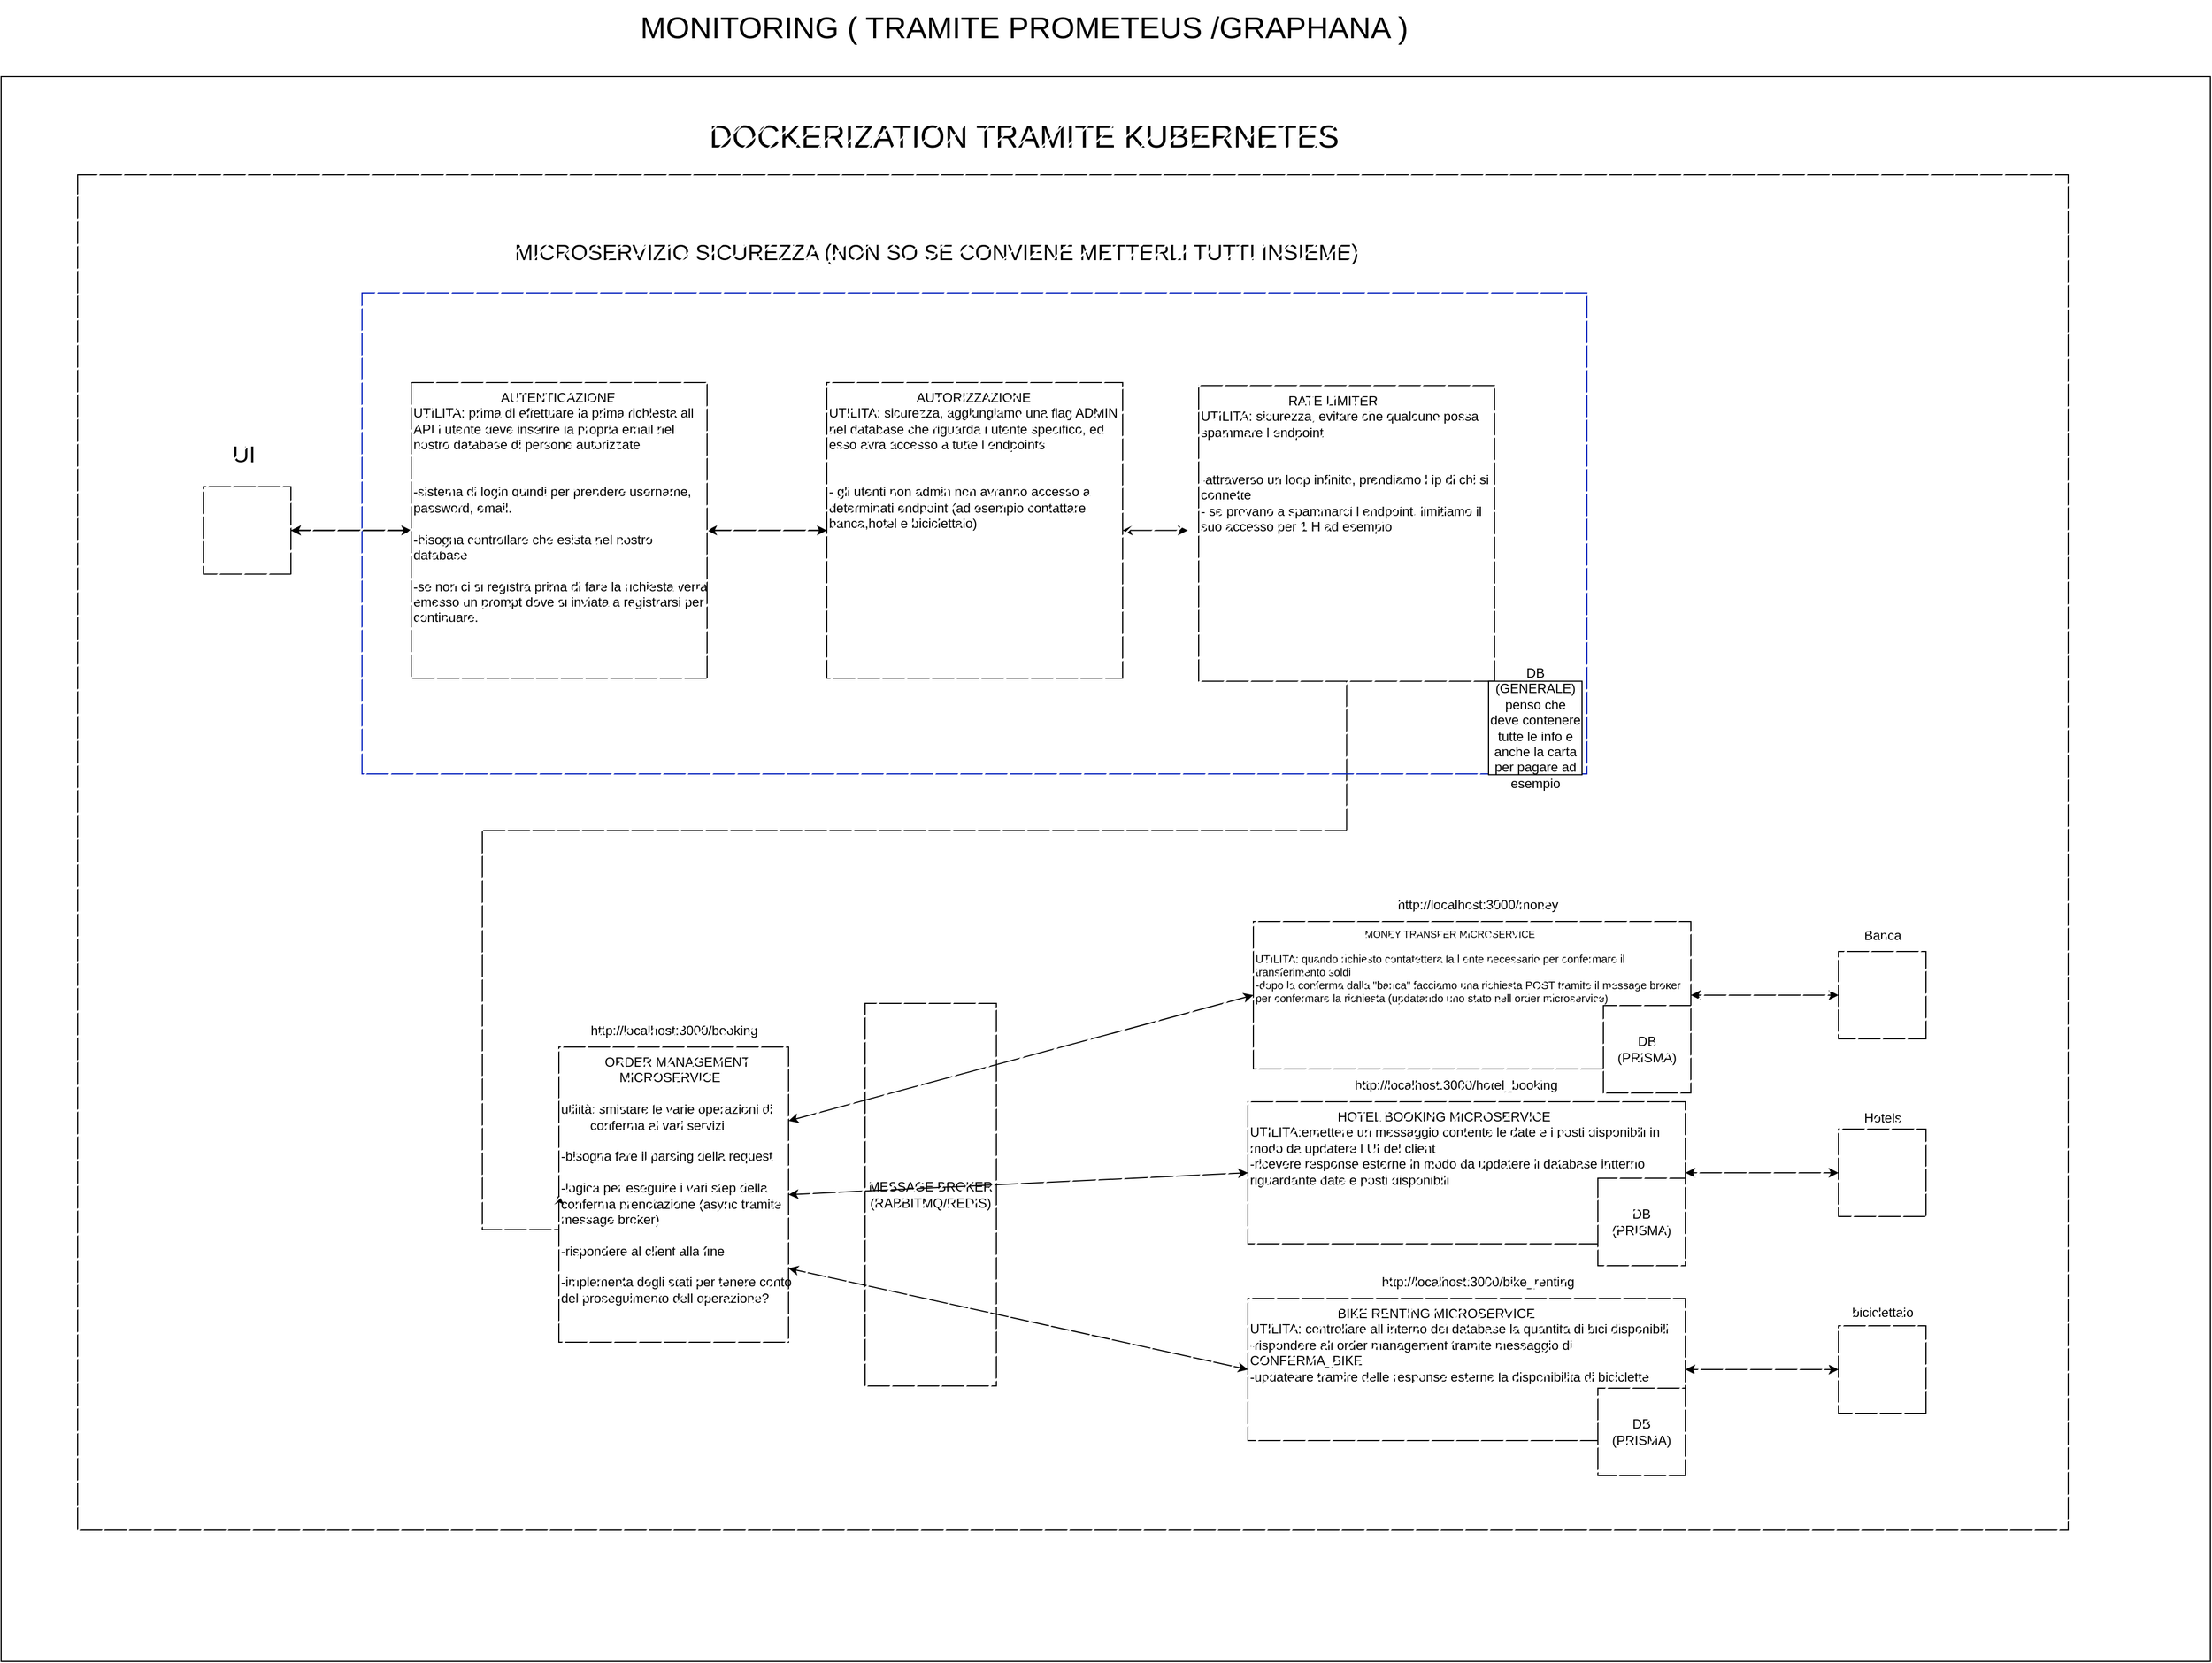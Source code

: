 <mxfile version="24.7.8">
  <diagram name="Page-1" id="74e2e168-ea6b-b213-b513-2b3c1d86103e">
    <mxGraphModel dx="2273" dy="2255" grid="1" gridSize="10" guides="1" tooltips="1" connect="1" arrows="1" fold="1" page="1" pageScale="1" pageWidth="1100" pageHeight="850" background="none" math="0" shadow="0">
      <root>
        <mxCell id="0" />
        <mxCell id="1" parent="0" />
        <mxCell id="Ij6sboBIPv4fEA-8CkXk-79" value="" style="edgeStyle=orthogonalEdgeStyle;rounded=0;orthogonalLoop=1;jettySize=auto;html=1;movable=0;resizable=0;rotatable=0;deletable=0;editable=0;locked=1;connectable=0;" parent="1" source="Ij6sboBIPv4fEA-8CkXk-1" target="Ij6sboBIPv4fEA-8CkXk-64" edge="1">
          <mxGeometry relative="1" as="geometry" />
        </mxCell>
        <mxCell id="Ij6sboBIPv4fEA-8CkXk-1" value="" style="whiteSpace=wrap;html=1;aspect=fixed;movable=0;resizable=0;rotatable=0;deletable=0;editable=0;locked=1;connectable=0;" parent="1" vertex="1">
          <mxGeometry x="255" y="-194.75" width="80" height="80" as="geometry" />
        </mxCell>
        <mxCell id="Ij6sboBIPv4fEA-8CkXk-2" value="&lt;font style=&quot;font-size: 21px;&quot;&gt;UI&amp;nbsp;&lt;/font&gt;" style="text;strokeColor=none;align=center;fillColor=none;html=1;verticalAlign=middle;whiteSpace=wrap;rounded=0;movable=0;resizable=0;rotatable=0;deletable=0;editable=0;locked=1;connectable=0;" parent="1" vertex="1">
          <mxGeometry x="265" y="-240" width="60" height="30" as="geometry" />
        </mxCell>
        <mxCell id="Ij6sboBIPv4fEA-8CkXk-5" value="&lt;span style=&quot;white-space: pre;&quot;&gt;&#x9;&lt;/span&gt;&amp;nbsp; &amp;nbsp; ORDER MANAGEMENT &lt;span style=&quot;white-space: pre;&quot;&gt;&#x9;&lt;span style=&quot;white-space: pre;&quot;&gt;&#x9;&lt;/span&gt;&lt;/span&gt;MICROSERVICE&lt;div&gt;&lt;br&gt;&lt;/div&gt;&lt;div&gt;utilità: smistare le varie operazioni di &lt;span style=&quot;white-space: pre;&quot;&gt;&#x9;&lt;/span&gt;conferma ai vari servizi&lt;br&gt;&lt;/div&gt;&lt;div&gt;&lt;br&gt;&lt;/div&gt;&lt;div&gt;-bisogna fare il parsing della request&lt;/div&gt;&lt;div&gt;&lt;br&gt;&lt;/div&gt;&lt;div&gt;-logica per eseguire i vari step della&amp;nbsp;&lt;/div&gt;&lt;div&gt;&lt;span style=&quot;background-color: initial;&quot;&gt;conferma prenotazione (async tramite message broker)&lt;/span&gt;&lt;br&gt;&lt;/div&gt;&lt;div&gt;&lt;br&gt;&lt;/div&gt;&lt;div&gt;-rispondere al client alla fine&lt;/div&gt;&lt;div&gt;&lt;br&gt;&lt;/div&gt;&lt;div&gt;-implementa degli stati per tenere conto del proseguimento dell operazione?&lt;/div&gt;&lt;div&gt;&lt;br&gt;&lt;/div&gt;&lt;div&gt;&lt;br&gt;&lt;/div&gt;&lt;div&gt;&lt;br&gt;&lt;/div&gt;" style="rounded=0;whiteSpace=wrap;html=1;verticalAlign=top;align=left;movable=0;resizable=0;rotatable=0;deletable=0;editable=0;locked=1;connectable=0;" parent="1" vertex="1">
          <mxGeometry x="580" y="318" width="210" height="270" as="geometry" />
        </mxCell>
        <mxCell id="Ij6sboBIPv4fEA-8CkXk-11" value="&lt;div&gt;&lt;span style=&quot;white-space: pre;&quot;&gt;&#x9;&lt;/span&gt;&lt;span style=&quot;white-space: pre;&quot;&gt;&#x9;&lt;/span&gt;&lt;span style=&quot;white-space: pre;&quot;&gt;&#x9;&lt;/span&gt;HOTEL BOOKING MICROSERVICE&lt;div&gt;UTILITA:emettere un messaggio contente le date e i posti disponibili in modo da updatere l UI del client&lt;/div&gt;&lt;div&gt;-ricevere response esterne in modo da updatere il database intterno riguardante date e posti disponibili&lt;/div&gt;&lt;div&gt;&lt;br&gt;&lt;/div&gt;&lt;/div&gt;" style="rounded=0;whiteSpace=wrap;html=1;verticalAlign=top;align=left;movable=0;resizable=0;rotatable=0;deletable=0;editable=0;locked=1;connectable=0;" parent="1" vertex="1">
          <mxGeometry x="1210" y="368" width="400" height="130" as="geometry" />
        </mxCell>
        <mxCell id="Ij6sboBIPv4fEA-8CkXk-12" value="&lt;span style=&quot;white-space: pre;&quot;&gt;&#x9;&lt;/span&gt;&lt;span style=&quot;white-space: pre;&quot;&gt;&#x9;&lt;/span&gt;&lt;span style=&quot;white-space: pre;&quot;&gt;&#x9;&lt;/span&gt;&lt;span style=&quot;white-space: pre;&quot;&gt;&#x9;&lt;/span&gt;&lt;span style=&quot;white-space: pre;&quot;&gt;&#x9;&lt;/span&gt;MONEY TRANSFER MICROSERVICE&lt;div&gt;&lt;br&gt;&lt;/div&gt;&lt;div style=&quot;font-size: 10px;&quot;&gt;UTILITA: quando richiesto contatettera la l ente necessario per confermare il transferimento soldi&lt;/div&gt;&lt;div style=&quot;font-size: 10px;&quot;&gt;-dopo la conferma dalla &quot;banca&quot; facciamo una richiesta POST tramite il message broker per confermare la richiesta (updatando uno stato nell order microservice)&lt;/div&gt;&lt;div style=&quot;font-size: 10px;&quot;&gt;&lt;br&gt;&lt;/div&gt;" style="rounded=0;whiteSpace=wrap;html=1;verticalAlign=top;align=left;fontSize=9;movable=0;resizable=0;rotatable=0;deletable=0;editable=0;locked=1;connectable=0;" parent="1" vertex="1">
          <mxGeometry x="1215" y="203" width="400" height="135" as="geometry" />
        </mxCell>
        <mxCell id="Ij6sboBIPv4fEA-8CkXk-20" value="MESSAGE BROKER&lt;div&gt;(RABBITMQ/REDIS)&lt;/div&gt;" style="rounded=0;whiteSpace=wrap;html=1;movable=0;resizable=0;rotatable=0;deletable=0;editable=0;locked=1;connectable=0;" parent="1" vertex="1">
          <mxGeometry x="860" y="278" width="120" height="350" as="geometry" />
        </mxCell>
        <mxCell id="Ij6sboBIPv4fEA-8CkXk-23" value="&lt;span style=&quot;text-wrap: wrap;&quot;&gt;http://localhost:3000/booking&lt;/span&gt;" style="text;html=1;align=center;verticalAlign=middle;resizable=0;points=[];autosize=1;strokeColor=none;fillColor=none;movable=0;rotatable=0;deletable=0;editable=0;locked=1;connectable=0;" parent="1" vertex="1">
          <mxGeometry x="595" y="288" width="180" height="30" as="geometry" />
        </mxCell>
        <mxCell id="Ij6sboBIPv4fEA-8CkXk-24" value="&lt;span style=&quot;text-wrap: wrap;&quot;&gt;http://localhost:3000/money&lt;/span&gt;" style="text;html=1;align=center;verticalAlign=middle;resizable=0;points=[];autosize=1;strokeColor=none;fillColor=none;movable=0;rotatable=0;deletable=0;editable=0;locked=1;connectable=0;" parent="1" vertex="1">
          <mxGeometry x="1335" y="173" width="170" height="30" as="geometry" />
        </mxCell>
        <mxCell id="Ij6sboBIPv4fEA-8CkXk-25" value="&lt;span style=&quot;text-wrap: wrap;&quot;&gt;http://localhost:3000/hotel_booking&lt;/span&gt;" style="text;html=1;align=center;verticalAlign=middle;resizable=0;points=[];autosize=1;strokeColor=none;fillColor=none;movable=0;rotatable=0;deletable=0;editable=0;locked=1;connectable=0;" parent="1" vertex="1">
          <mxGeometry x="1295" y="338" width="210" height="30" as="geometry" />
        </mxCell>
        <mxCell id="Ij6sboBIPv4fEA-8CkXk-27" value="&lt;span style=&quot;text-wrap: wrap;&quot;&gt;http://localhost:3000/bike_renting&lt;/span&gt;" style="text;html=1;align=center;verticalAlign=middle;resizable=0;points=[];autosize=1;strokeColor=none;fillColor=none;movable=0;rotatable=0;deletable=0;editable=0;locked=1;connectable=0;" parent="1" vertex="1">
          <mxGeometry x="1320" y="518" width="200" height="30" as="geometry" />
        </mxCell>
        <mxCell id="Ij6sboBIPv4fEA-8CkXk-35" value="&lt;span style=&quot;white-space: pre;&quot;&gt;&#x9;&lt;/span&gt;&lt;span style=&quot;white-space: pre;&quot;&gt;&#x9;&lt;/span&gt;&lt;span style=&quot;white-space: pre;&quot;&gt;&#x9;&lt;/span&gt;BIKE RENTING MICROSERVICE&lt;div&gt;UTILITA: controllare all interno del database la quantita di bici disponibili&lt;/div&gt;&lt;div&gt;-rispondere all order management tramite messaggio di CONFERMA_BIKE&lt;/div&gt;&lt;div&gt;-updateare tramire delle response esterne la disponibilita di biciclette&lt;/div&gt;&lt;div&gt;&lt;br&gt;&lt;/div&gt;" style="rounded=0;whiteSpace=wrap;html=1;verticalAlign=top;align=left;movable=0;resizable=0;rotatable=0;deletable=0;editable=0;locked=1;connectable=0;" parent="1" vertex="1">
          <mxGeometry x="1210" y="548" width="400" height="130" as="geometry" />
        </mxCell>
        <mxCell id="Ij6sboBIPv4fEA-8CkXk-39" value="" style="endArrow=classic;startArrow=classic;html=1;rounded=0;exitX=1;exitY=0.75;exitDx=0;exitDy=0;entryX=0;entryY=0.5;entryDx=0;entryDy=0;movable=0;resizable=0;rotatable=0;deletable=0;editable=0;locked=1;connectable=0;" parent="1" source="Ij6sboBIPv4fEA-8CkXk-5" target="Ij6sboBIPv4fEA-8CkXk-35" edge="1">
          <mxGeometry width="50" height="50" relative="1" as="geometry">
            <mxPoint x="790" y="494.44" as="sourcePoint" />
            <mxPoint x="1202.4" y="638" as="targetPoint" />
          </mxGeometry>
        </mxCell>
        <mxCell id="Ij6sboBIPv4fEA-8CkXk-44" value="" style="endArrow=classic;startArrow=classic;html=1;rounded=0;exitX=1;exitY=0.5;exitDx=0;exitDy=0;entryX=0;entryY=0.5;entryDx=0;entryDy=0;movable=0;resizable=0;rotatable=0;deletable=0;editable=0;locked=1;connectable=0;" parent="1" source="Ij6sboBIPv4fEA-8CkXk-5" target="Ij6sboBIPv4fEA-8CkXk-11" edge="1">
          <mxGeometry width="50" height="50" relative="1" as="geometry">
            <mxPoint x="1015" y="473" as="sourcePoint" />
            <mxPoint x="1065" y="423" as="targetPoint" />
          </mxGeometry>
        </mxCell>
        <mxCell id="Ij6sboBIPv4fEA-8CkXk-45" value="" style="endArrow=classic;startArrow=classic;html=1;rounded=0;exitX=1;exitY=0.25;exitDx=0;exitDy=0;entryX=0;entryY=0.5;entryDx=0;entryDy=0;movable=0;resizable=0;rotatable=0;deletable=0;editable=0;locked=1;connectable=0;" parent="1" source="Ij6sboBIPv4fEA-8CkXk-5" target="Ij6sboBIPv4fEA-8CkXk-12" edge="1">
          <mxGeometry width="50" height="50" relative="1" as="geometry">
            <mxPoint x="1010" y="333" as="sourcePoint" />
            <mxPoint x="1240" y="333" as="targetPoint" />
          </mxGeometry>
        </mxCell>
        <mxCell id="Ij6sboBIPv4fEA-8CkXk-50" value="" style="whiteSpace=wrap;html=1;aspect=fixed;movable=0;resizable=0;rotatable=0;deletable=0;editable=0;locked=1;connectable=0;" parent="1" vertex="1">
          <mxGeometry x="1750" y="230.5" width="80" height="80" as="geometry" />
        </mxCell>
        <mxCell id="Ij6sboBIPv4fEA-8CkXk-53" value="Banca&lt;div&gt;&lt;br&gt;&lt;/div&gt;" style="text;html=1;align=center;verticalAlign=middle;resizable=0;points=[];autosize=1;strokeColor=none;fillColor=none;movable=0;rotatable=0;deletable=0;editable=0;locked=1;connectable=0;" parent="1" vertex="1">
          <mxGeometry x="1760" y="203" width="60" height="40" as="geometry" />
        </mxCell>
        <mxCell id="Ij6sboBIPv4fEA-8CkXk-56" value="" style="whiteSpace=wrap;html=1;aspect=fixed;movable=0;resizable=0;rotatable=0;deletable=0;editable=0;locked=1;connectable=0;" parent="1" vertex="1">
          <mxGeometry x="1750" y="573" width="80" height="80" as="geometry" />
        </mxCell>
        <mxCell id="Ij6sboBIPv4fEA-8CkXk-58" value="" style="whiteSpace=wrap;html=1;aspect=fixed;movable=0;resizable=0;rotatable=0;deletable=0;editable=0;locked=1;connectable=0;" parent="1" vertex="1">
          <mxGeometry x="1750" y="393" width="80" height="80" as="geometry" />
        </mxCell>
        <mxCell id="Ij6sboBIPv4fEA-8CkXk-60" value="Hotels" style="text;html=1;align=center;verticalAlign=middle;resizable=0;points=[];autosize=1;strokeColor=none;fillColor=none;movable=0;rotatable=0;deletable=0;editable=0;locked=1;connectable=0;" parent="1" vertex="1">
          <mxGeometry x="1760" y="368" width="60" height="30" as="geometry" />
        </mxCell>
        <mxCell id="Ij6sboBIPv4fEA-8CkXk-78" value="" style="edgeStyle=orthogonalEdgeStyle;rounded=0;orthogonalLoop=1;jettySize=auto;html=1;movable=0;resizable=0;rotatable=0;deletable=0;editable=0;locked=1;connectable=0;" parent="1" source="Ij6sboBIPv4fEA-8CkXk-64" target="Ij6sboBIPv4fEA-8CkXk-1" edge="1">
          <mxGeometry relative="1" as="geometry" />
        </mxCell>
        <mxCell id="Ij6sboBIPv4fEA-8CkXk-80" value="" style="edgeStyle=orthogonalEdgeStyle;rounded=0;orthogonalLoop=1;jettySize=auto;html=1;movable=0;resizable=0;rotatable=0;deletable=0;editable=0;locked=1;connectable=0;" parent="1" source="Ij6sboBIPv4fEA-8CkXk-64" target="Ij6sboBIPv4fEA-8CkXk-1" edge="1">
          <mxGeometry relative="1" as="geometry" />
        </mxCell>
        <mxCell id="Ij6sboBIPv4fEA-8CkXk-81" value="" style="edgeStyle=orthogonalEdgeStyle;rounded=0;orthogonalLoop=1;jettySize=auto;html=1;movable=0;resizable=0;rotatable=0;deletable=0;editable=0;locked=1;connectable=0;" parent="1" source="Ij6sboBIPv4fEA-8CkXk-64" edge="1">
          <mxGeometry relative="1" as="geometry">
            <mxPoint x="825" y="-154.75" as="targetPoint" />
          </mxGeometry>
        </mxCell>
        <mxCell id="Ij6sboBIPv4fEA-8CkXk-64" value="&amp;nbsp; &amp;nbsp; &lt;span style=&quot;white-space: pre;&quot;&gt;&#x9;&lt;/span&gt;&lt;span style=&quot;white-space: pre;&quot;&gt;&#x9;&lt;/span&gt;&lt;span style=&quot;white-space: pre;&quot;&gt;&#x9;&lt;/span&gt;AUTENTICAZIONE&lt;div&gt;UTILITA: prima di effettuare la prima richiesta all API l utente deve inserire la propria email nel nostro database di persone autorizzate&lt;/div&gt;&lt;div&gt;&lt;br&gt;&lt;/div&gt;&lt;div&gt;&lt;br&gt;&lt;/div&gt;&lt;div&gt;-sistema di login quindi per prendere username, password, email.&lt;/div&gt;&lt;div&gt;&lt;br&gt;&lt;/div&gt;&lt;div&gt;-bisogna controllare che esista nel nostro database&lt;/div&gt;&lt;div&gt;&lt;br&gt;&lt;/div&gt;&lt;div&gt;-se non ci si registra prima di fare la richiesta verra emesso un prompt dove si inviata a registrarsi per continuare.&lt;/div&gt;" style="whiteSpace=wrap;html=1;aspect=fixed;align=left;verticalAlign=top;movable=0;resizable=0;rotatable=0;deletable=0;editable=0;locked=1;connectable=0;" parent="1" vertex="1">
          <mxGeometry x="445" y="-290" width="270.5" height="270.5" as="geometry" />
        </mxCell>
        <mxCell id="Ij6sboBIPv4fEA-8CkXk-77" value="" style="edgeStyle=orthogonalEdgeStyle;rounded=0;orthogonalLoop=1;jettySize=auto;html=1;exitX=0;exitY=0.5;exitDx=0;exitDy=0;movable=0;resizable=0;rotatable=0;deletable=0;editable=0;locked=1;connectable=0;" parent="1" source="Ij6sboBIPv4fEA-8CkXk-66" target="Ij6sboBIPv4fEA-8CkXk-64" edge="1">
          <mxGeometry relative="1" as="geometry">
            <mxPoint x="825" y="-154.75" as="sourcePoint" />
          </mxGeometry>
        </mxCell>
        <mxCell id="Ij6sboBIPv4fEA-8CkXk-66" value="&lt;div&gt;&lt;span style=&quot;white-space: pre;&quot;&gt;&#x9;&lt;/span&gt;&lt;span style=&quot;white-space: pre;&quot;&gt;&#x9;&lt;/span&gt;&lt;span style=&quot;white-space: pre;&quot;&gt;&#x9;&lt;/span&gt;AUTORIZZAZIONE&lt;br&gt;&lt;/div&gt;&lt;div&gt;UTILITA: sicurezza, aggiungiamo una flag ADMIN nel database che riguarda l utente specifico, ed esso avra accesso a tutte l endpoints&lt;/div&gt;&lt;div&gt;&lt;br&gt;&lt;/div&gt;&lt;div&gt;&lt;br&gt;&lt;/div&gt;&lt;div&gt;- gli utenti non admin non avranno accesso a determinati endpoint (ad esempio contattare banca,hotel e biciclettaio)&lt;/div&gt;" style="whiteSpace=wrap;html=1;aspect=fixed;align=left;verticalAlign=top;movable=0;resizable=0;rotatable=0;deletable=0;editable=0;locked=1;connectable=0;" parent="1" vertex="1">
          <mxGeometry x="825" y="-290" width="270.5" height="270.5" as="geometry" />
        </mxCell>
        <mxCell id="Ij6sboBIPv4fEA-8CkXk-69" value="" style="endArrow=classic;startArrow=classic;html=1;rounded=0;exitX=1;exitY=0.5;exitDx=0;exitDy=0;entryX=0;entryY=0.5;entryDx=0;entryDy=0;movable=0;resizable=0;rotatable=0;deletable=0;editable=0;locked=1;connectable=0;" parent="1" source="Ij6sboBIPv4fEA-8CkXk-12" target="Ij6sboBIPv4fEA-8CkXk-50" edge="1">
          <mxGeometry width="50" height="50" relative="1" as="geometry">
            <mxPoint x="1670" y="298" as="sourcePoint" />
            <mxPoint x="1720" y="248" as="targetPoint" />
          </mxGeometry>
        </mxCell>
        <mxCell id="Ij6sboBIPv4fEA-8CkXk-70" value="" style="endArrow=classic;startArrow=classic;html=1;rounded=0;exitX=1;exitY=0.5;exitDx=0;exitDy=0;entryX=0;entryY=0.5;entryDx=0;entryDy=0;movable=0;resizable=0;rotatable=0;deletable=0;editable=0;locked=1;connectable=0;" parent="1" source="Ij6sboBIPv4fEA-8CkXk-11" target="Ij6sboBIPv4fEA-8CkXk-58" edge="1">
          <mxGeometry width="50" height="50" relative="1" as="geometry">
            <mxPoint x="1650" y="443" as="sourcePoint" />
            <mxPoint x="1700" y="393" as="targetPoint" />
          </mxGeometry>
        </mxCell>
        <mxCell id="Ij6sboBIPv4fEA-8CkXk-71" value="" style="endArrow=classic;startArrow=classic;html=1;rounded=0;exitX=1;exitY=0.5;exitDx=0;exitDy=0;entryX=0;entryY=0.5;entryDx=0;entryDy=0;movable=0;resizable=0;rotatable=0;deletable=0;editable=0;locked=1;connectable=0;" parent="1" source="Ij6sboBIPv4fEA-8CkXk-35" target="Ij6sboBIPv4fEA-8CkXk-56" edge="1">
          <mxGeometry width="50" height="50" relative="1" as="geometry">
            <mxPoint x="1620" y="618" as="sourcePoint" />
            <mxPoint x="1670" y="568" as="targetPoint" />
          </mxGeometry>
        </mxCell>
        <mxCell id="Ij6sboBIPv4fEA-8CkXk-75" value="" style="endArrow=classic;startArrow=classic;html=1;rounded=0;exitX=1;exitY=0.5;exitDx=0;exitDy=0;movable=0;resizable=0;rotatable=0;deletable=0;editable=0;locked=1;connectable=0;" parent="1" source="Ij6sboBIPv4fEA-8CkXk-66" edge="1">
          <mxGeometry width="50" height="50" relative="1" as="geometry">
            <mxPoint x="1265" y="-154.75" as="sourcePoint" />
            <mxPoint x="1155" y="-154.75" as="targetPoint" />
          </mxGeometry>
        </mxCell>
        <mxCell id="un--aHojo9uNBX4_9pGh-1" value="biciclettaio&lt;div&gt;&lt;br&gt;&lt;/div&gt;" style="text;html=1;align=center;verticalAlign=middle;resizable=0;points=[];autosize=1;strokeColor=none;fillColor=none;movable=0;rotatable=0;deletable=0;editable=0;locked=1;connectable=0;" parent="1" vertex="1">
          <mxGeometry x="1750" y="548" width="80" height="40" as="geometry" />
        </mxCell>
        <mxCell id="un--aHojo9uNBX4_9pGh-7" value="" style="edgeStyle=orthogonalEdgeStyle;rounded=0;orthogonalLoop=1;jettySize=auto;html=1;entryX=0;entryY=0.5;entryDx=0;entryDy=0;movable=0;resizable=0;rotatable=0;deletable=0;editable=0;locked=1;connectable=0;" parent="1" source="un--aHojo9uNBX4_9pGh-5" target="Ij6sboBIPv4fEA-8CkXk-5" edge="1">
          <mxGeometry relative="1" as="geometry">
            <mxPoint x="1610.75" y="-152" as="targetPoint" />
            <Array as="points">
              <mxPoint x="1300" y="120" />
              <mxPoint x="510" y="120" />
              <mxPoint x="510" y="485" />
              <mxPoint x="580" y="485" />
            </Array>
          </mxGeometry>
        </mxCell>
        <mxCell id="un--aHojo9uNBX4_9pGh-5" value="&lt;div&gt;&lt;span style=&quot;white-space: pre;&quot;&gt;&#x9;&lt;/span&gt;&lt;span style=&quot;white-space: pre;&quot;&gt;&#x9;&lt;/span&gt;&lt;span style=&quot;white-space: pre;&quot;&gt;&#x9;&lt;/span&gt;RATE LIMITER&lt;br&gt;&lt;/div&gt;&lt;div&gt;UTILITA: sicurezza, evitare che qualcuno possa spammare l endpoint&lt;/div&gt;&lt;div&gt;&lt;br&gt;&lt;/div&gt;&lt;div&gt;&lt;br&gt;&lt;/div&gt;&lt;div&gt;-attraverso un loop infinito, prendiamo l ip di chi si connette&lt;/div&gt;&lt;div&gt;- se provano a spammarci l endpoint, limitiamo il suo accesso per 1 H ad esempio&lt;/div&gt;" style="whiteSpace=wrap;html=1;aspect=fixed;align=left;verticalAlign=top;movable=0;resizable=0;rotatable=0;deletable=0;editable=0;locked=1;connectable=0;" parent="1" vertex="1">
          <mxGeometry x="1165" y="-287.25" width="270.5" height="270.5" as="geometry" />
        </mxCell>
        <mxCell id="un--aHojo9uNBX4_9pGh-8" value="DB&lt;div&gt;(PRISMA&lt;span style=&quot;color: rgba(0, 0, 0, 0); font-family: monospace; font-size: 0px; text-align: start; text-wrap: nowrap; background-color: initial;&quot;&gt;%3CmxGraphModel%3E%3Croot%3E%3CmxCell%20id%3D%220%22%2F%3E%3CmxCell%20id%3D%221%22%20parent%3D%220%22%2F%3E%3CmxCell%20id%3D%222%22%20value%3D%22%26lt%3Bdiv%26gt%3B%26lt%3Bspan%20style%3D%26quot%3Bwhite-space%3A%20pre%3B%26quot%3B%26gt%3B%26%239%3B%26lt%3B%2Fspan%26gt%3B%26lt%3Bspan%20style%3D%26quot%3Bwhite-space%3A%20pre%3B%26quot%3B%26gt%3B%26%239%3B%26lt%3B%2Fspan%26gt%3B%26lt%3Bspan%20style%3D%26quot%3Bwhite-space%3A%20pre%3B%26quot%3B%26gt%3B%26%239%3B%26lt%3B%2Fspan%26gt%3BAUTORIZZAZIONE%26lt%3Bbr%26gt%3B%26lt%3B%2Fdiv%26gt%3B%26lt%3Bdiv%26gt%3BUTILITA%3A%20sicurezza%2C%20aggiungiamo%20una%20flag%20ADMIN%20nel%20database%20che%20riguarda%20l%20utente%20specifico%2C%20ed%20esso%20avra%20accesso%20a%20tutte%20l%20endpoints%26lt%3B%2Fdiv%26gt%3B%26lt%3Bdiv%26gt%3B%26lt%3Bbr%26gt%3B%26lt%3B%2Fdiv%26gt%3B%26lt%3Bdiv%26gt%3B%26lt%3Bbr%26gt%3B%26lt%3B%2Fdiv%26gt%3B%26lt%3Bdiv%26gt%3B-%20gli%20utenti%20non%20admin%20non%20avranno%20accesso%20a%20determinati%20endpoint%20(ad%20esempio%20contattare%20banca%2Chotel%20e%20biciclettaio)%26lt%3B%2Fdiv%26gt%3B%22%20style%3D%22whiteSpace%3Dwrap%3Bhtml%3D1%3Baspect%3Dfixed%3Balign%3Dleft%3BverticalAlign%3Dtop%3B%22%20vertex%3D%221%22%20parent%3D%221%22%3E%3CmxGeometry%20x%3D%22-380%22%20y%3D%22329.75%22%20width%3D%22270.5%22%20height%3D%22270.5%22%20as%3D%22geometry%22%2F%3E%3C%2FmxCell%3E%3C%2Froot%3E%3C%2FmxGraphModel%3E&lt;/span&gt;&lt;span style=&quot;background-color: initial;&quot;&gt;)&lt;/span&gt;&lt;/div&gt;" style="whiteSpace=wrap;html=1;aspect=fixed;movable=0;resizable=0;rotatable=0;deletable=0;editable=0;locked=1;connectable=0;" parent="1" vertex="1">
          <mxGeometry x="1530" y="438" width="80" height="80" as="geometry" />
        </mxCell>
        <mxCell id="un--aHojo9uNBX4_9pGh-11" value="DB&lt;div&gt;(PRISMA&lt;span style=&quot;color: rgba(0, 0, 0, 0); font-family: monospace; font-size: 0px; text-align: start; text-wrap: nowrap; background-color: initial;&quot;&gt;%3CmxGraphModel%3E%3Croot%3E%3CmxCell%20id%3D%220%22%2F%3E%3CmxCell%20id%3D%221%22%20parent%3D%220%22%2F%3E%3CmxCell%20id%3D%222%22%20value%3D%22%26lt%3Bdiv%26gt%3B%26lt%3Bspan%20style%3D%26quot%3Bwhite-space%3A%20pre%3B%26quot%3B%26gt%3B%26%239%3B%26lt%3B%2Fspan%26gt%3B%26lt%3Bspan%20style%3D%26quot%3Bwhite-space%3A%20pre%3B%26quot%3B%26gt%3B%26%239%3B%26lt%3B%2Fspan%26gt%3B%26lt%3Bspan%20style%3D%26quot%3Bwhite-space%3A%20pre%3B%26quot%3B%26gt%3B%26%239%3B%26lt%3B%2Fspan%26gt%3BAUTORIZZAZIONE%26lt%3Bbr%26gt%3B%26lt%3B%2Fdiv%26gt%3B%26lt%3Bdiv%26gt%3BUTILITA%3A%20sicurezza%2C%20aggiungiamo%20una%20flag%20ADMIN%20nel%20database%20che%20riguarda%20l%20utente%20specifico%2C%20ed%20esso%20avra%20accesso%20a%20tutte%20l%20endpoints%26lt%3B%2Fdiv%26gt%3B%26lt%3Bdiv%26gt%3B%26lt%3Bbr%26gt%3B%26lt%3B%2Fdiv%26gt%3B%26lt%3Bdiv%26gt%3B%26lt%3Bbr%26gt%3B%26lt%3B%2Fdiv%26gt%3B%26lt%3Bdiv%26gt%3B-%20gli%20utenti%20non%20admin%20non%20avranno%20accesso%20a%20determinati%20endpoint%20(ad%20esempio%20contattare%20banca%2Chotel%20e%20biciclettaio)%26lt%3B%2Fdiv%26gt%3B%22%20style%3D%22whiteSpace%3Dwrap%3Bhtml%3D1%3Baspect%3Dfixed%3Balign%3Dleft%3BverticalAlign%3Dtop%3B%22%20vertex%3D%221%22%20parent%3D%221%22%3E%3CmxGeometry%20x%3D%22-380%22%20y%3D%22329.75%22%20width%3D%22270.5%22%20height%3D%22270.5%22%20as%3D%22geometry%22%2F%3E%3C%2FmxCell%3E%3C%2Froot%3E%3C%2FmxGraphModel%3E&lt;/span&gt;&lt;span style=&quot;background-color: initial;&quot;&gt;)&lt;/span&gt;&lt;/div&gt;" style="whiteSpace=wrap;html=1;aspect=fixed;movable=0;resizable=0;rotatable=0;deletable=0;editable=0;locked=1;connectable=0;" parent="1" vertex="1">
          <mxGeometry x="1530" y="630" width="80" height="80" as="geometry" />
        </mxCell>
        <mxCell id="un--aHojo9uNBX4_9pGh-12" value="DB&lt;div&gt;(PRISMA&lt;span style=&quot;color: rgba(0, 0, 0, 0); font-family: monospace; font-size: 0px; text-align: start; text-wrap: nowrap; background-color: initial;&quot;&gt;%3CmxGraphModel%3E%3Croot%3E%3CmxCell%20id%3D%220%22%2F%3E%3CmxCell%20id%3D%221%22%20parent%3D%220%22%2F%3E%3CmxCell%20id%3D%222%22%20value%3D%22%26lt%3Bdiv%26gt%3B%26lt%3Bspan%20style%3D%26quot%3Bwhite-space%3A%20pre%3B%26quot%3B%26gt%3B%26%239%3B%26lt%3B%2Fspan%26gt%3B%26lt%3Bspan%20style%3D%26quot%3Bwhite-space%3A%20pre%3B%26quot%3B%26gt%3B%26%239%3B%26lt%3B%2Fspan%26gt%3B%26lt%3Bspan%20style%3D%26quot%3Bwhite-space%3A%20pre%3B%26quot%3B%26gt%3B%26%239%3B%26lt%3B%2Fspan%26gt%3BAUTORIZZAZIONE%26lt%3Bbr%26gt%3B%26lt%3B%2Fdiv%26gt%3B%26lt%3Bdiv%26gt%3BUTILITA%3A%20sicurezza%2C%20aggiungiamo%20una%20flag%20ADMIN%20nel%20database%20che%20riguarda%20l%20utente%20specifico%2C%20ed%20esso%20avra%20accesso%20a%20tutte%20l%20endpoints%26lt%3B%2Fdiv%26gt%3B%26lt%3Bdiv%26gt%3B%26lt%3Bbr%26gt%3B%26lt%3B%2Fdiv%26gt%3B%26lt%3Bdiv%26gt%3B%26lt%3Bbr%26gt%3B%26lt%3B%2Fdiv%26gt%3B%26lt%3Bdiv%26gt%3B-%20gli%20utenti%20non%20admin%20non%20avranno%20accesso%20a%20determinati%20endpoint%20(ad%20esempio%20contattare%20banca%2Chotel%20e%20biciclettaio)%26lt%3B%2Fdiv%26gt%3B%22%20style%3D%22whiteSpace%3Dwrap%3Bhtml%3D1%3Baspect%3Dfixed%3Balign%3Dleft%3BverticalAlign%3Dtop%3B%22%20vertex%3D%221%22%20parent%3D%221%22%3E%3CmxGeometry%20x%3D%22-380%22%20y%3D%22329.75%22%20width%3D%22270.5%22%20height%3D%22270.5%22%20as%3D%22geometry%22%2F%3E%3C%2FmxCell%3E%3C%2Froot%3E%3C%2FmxGraphModel%3E&lt;/span&gt;&lt;span style=&quot;background-color: initial;&quot;&gt;)&lt;/span&gt;&lt;/div&gt;" style="whiteSpace=wrap;html=1;aspect=fixed;movable=0;resizable=0;rotatable=0;deletable=0;editable=0;locked=1;connectable=0;" parent="1" vertex="1">
          <mxGeometry x="1535" y="280" width="80" height="80" as="geometry" />
        </mxCell>
        <mxCell id="un--aHojo9uNBX4_9pGh-15" value="" style="rounded=0;whiteSpace=wrap;html=1;fillStyle=dots;fillColor=none;fontColor=#ffffff;strokeColor=#001DBC;gradientColor=default;gradientDirection=radial;movable=0;resizable=0;rotatable=0;deletable=0;editable=0;locked=1;connectable=0;" parent="1" vertex="1">
          <mxGeometry x="400" y="-372" width="1120" height="440" as="geometry" />
        </mxCell>
        <mxCell id="un--aHojo9uNBX4_9pGh-16" value="&lt;font style=&quot;font-size: 20px;&quot;&gt;MICROSERVIZIO SICUREZZA (NON SO SE CONVIENE METTERLI TUTTI INSIEME)&lt;/font&gt;" style="text;html=1;align=center;verticalAlign=middle;resizable=0;points=[];autosize=1;strokeColor=none;fillColor=none;movable=0;rotatable=0;deletable=0;editable=0;locked=1;connectable=0;" parent="1" vertex="1">
          <mxGeometry x="525" y="-430" width="800" height="40" as="geometry" />
        </mxCell>
        <mxCell id="OSlnMf3arRsxwH7huLOP-1" value="" style="rounded=0;whiteSpace=wrap;html=1;fillStyle=hatch;movable=0;resizable=0;rotatable=0;deletable=0;editable=0;locked=1;connectable=0;" parent="1" vertex="1">
          <mxGeometry x="140" y="-480" width="1820" height="1240" as="geometry" />
        </mxCell>
        <mxCell id="OSlnMf3arRsxwH7huLOP-2" value="&lt;font style=&quot;font-size: 28px;&quot;&gt;MONITORING ( TRAMITE PROMETEUS /GRAPHANA )&lt;/font&gt;" style="text;html=1;align=center;verticalAlign=middle;resizable=0;points=[];autosize=1;strokeColor=none;fillColor=none;movable=0;rotatable=0;deletable=0;editable=0;locked=1;connectable=0;" parent="1" vertex="1">
          <mxGeometry x="640" y="-640" width="730" height="50" as="geometry" />
        </mxCell>
        <mxCell id="OSlnMf3arRsxwH7huLOP-5" value="&lt;font style=&quot;font-size: 29px;&quot;&gt;DOCKERIZATION TRAMITE KUBERNETES&lt;/font&gt;" style="text;html=1;align=center;verticalAlign=middle;resizable=0;points=[];autosize=1;strokeColor=none;fillColor=none;movable=0;rotatable=0;deletable=0;editable=0;locked=1;connectable=0;" parent="1" vertex="1">
          <mxGeometry x="705" y="-540" width="600" height="50" as="geometry" />
        </mxCell>
        <mxCell id="OSlnMf3arRsxwH7huLOP-6" value="" style="rounded=0;whiteSpace=wrap;html=1;fillStyle=hatch;movable=0;resizable=0;rotatable=0;deletable=0;editable=0;locked=1;connectable=0;" parent="1" vertex="1">
          <mxGeometry x="70" y="-570" width="2020" height="1450" as="geometry" />
        </mxCell>
        <mxCell id="uEvPLVn9PNmxZmW57GQy-8" value="DB (GENERALE)&lt;div&gt;penso che deve contenere tutte le info e anche la carta per pagare ad esempio&lt;/div&gt;" style="whiteSpace=wrap;html=1;aspect=fixed;" vertex="1" parent="1">
          <mxGeometry x="1430" y="-16.75" width="85.5" height="85.5" as="geometry" />
        </mxCell>
      </root>
    </mxGraphModel>
  </diagram>
</mxfile>
